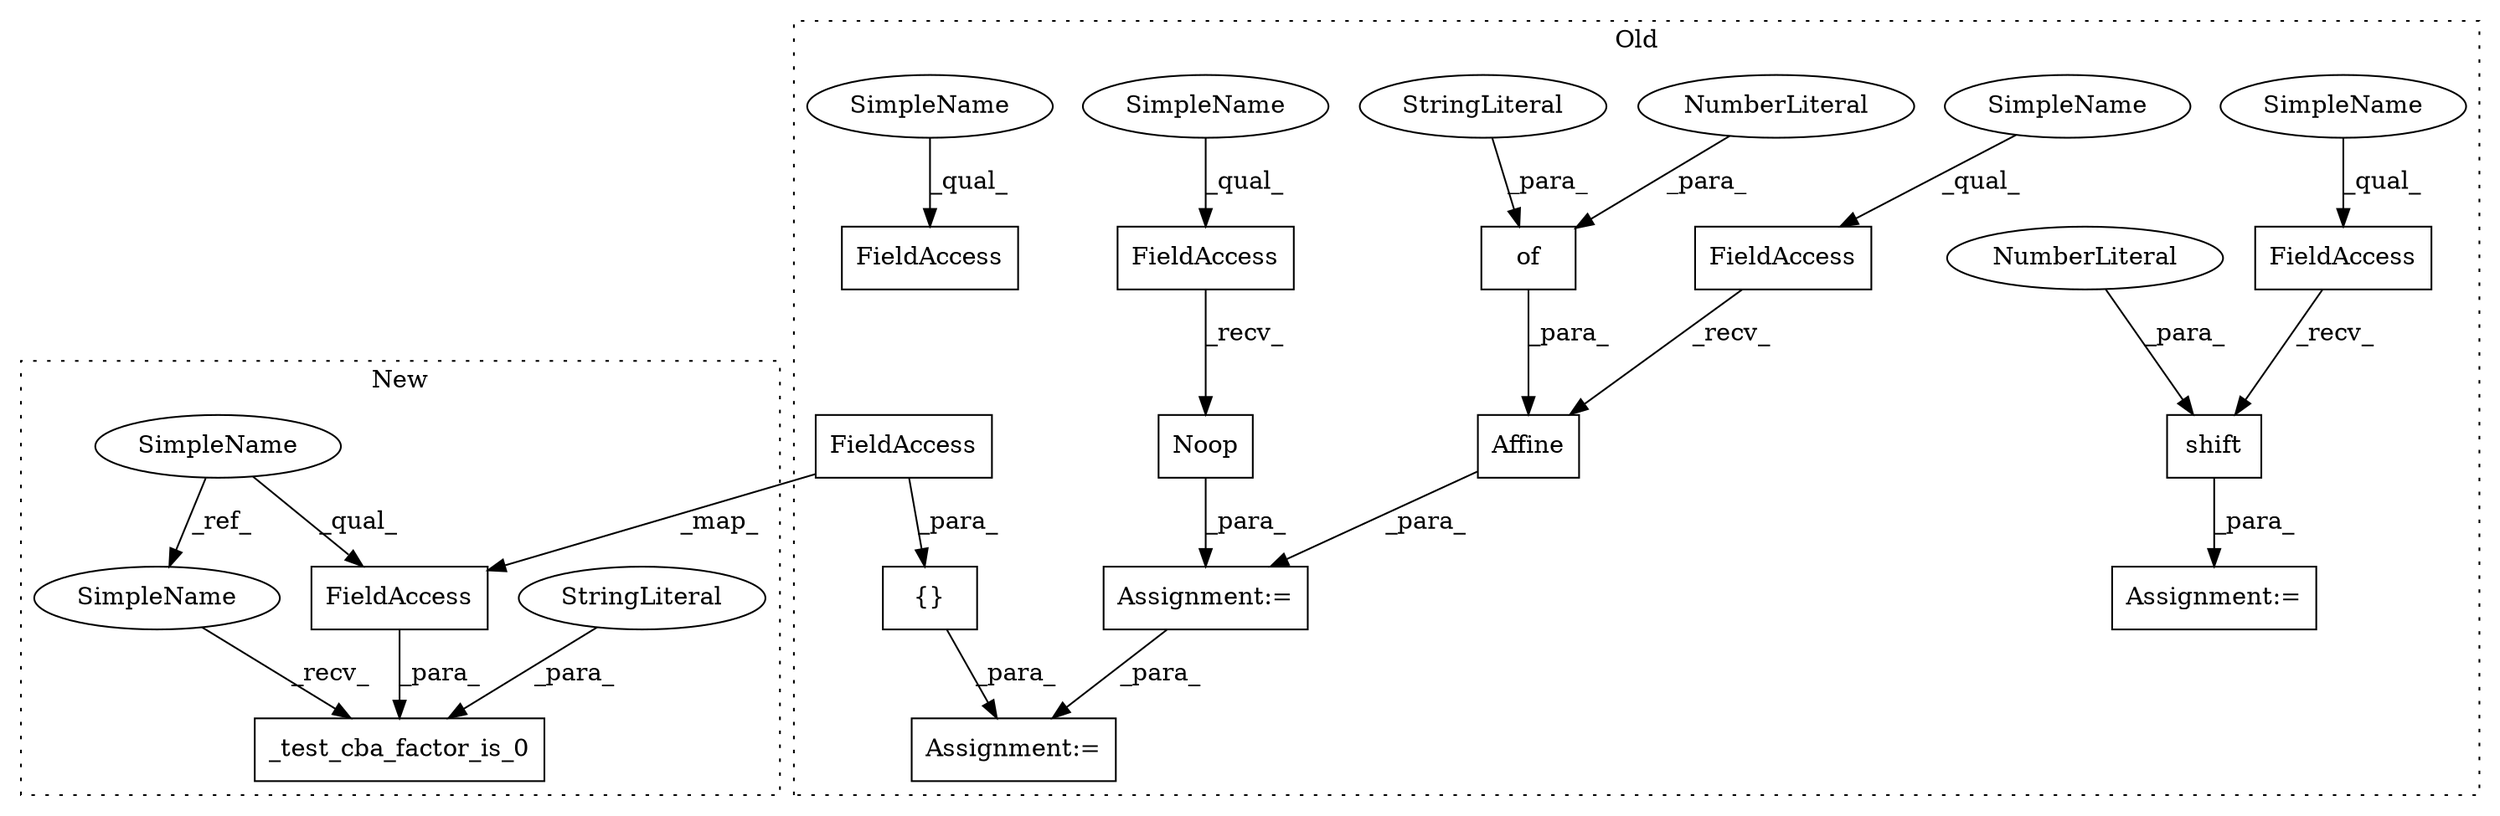 digraph G {
subgraph cluster0 {
1 [label="of" a="32" s="65175,65183" l="3,1" shape="box"];
3 [label="NumberLiteral" a="34" s="65182" l="1" shape="ellipse"];
4 [label="Affine" a="32" s="65164,65184" l="7,1" shape="box"];
5 [label="FieldAccess" a="22" s="65146" l="17" shape="box"];
6 [label="FieldAccess" a="22" s="65121" l="17" shape="box"];
7 [label="FieldAccess" a="22" s="65082" l="17" shape="box"];
8 [label="Noop" a="32" s="65139" l="6" shape="box"];
9 [label="Assignment:=" a="7" s="65200" l="1" shape="box"];
10 [label="{}" a="4" s="65231,65241" l="1,1" shape="box"];
11 [label="Assignment:=" a="7" s="65081" l="1" shape="box"];
12 [label="StringLiteral" a="45" s="65178" l="3" shape="ellipse"];
16 [label="FieldAccess" a="22" s="65232" l="9" shape="box"];
17 [label="FieldAccess" a="22" s="65258" l="9" shape="box"];
18 [label="shift" a="32" s="65268,65275" l="6,1" shape="box"];
19 [label="NumberLiteral" a="34" s="65274" l="1" shape="ellipse"];
20 [label="Assignment:=" a="7" s="65257" l="1" shape="box"];
22 [label="SimpleName" a="42" s="65258" l="4" shape="ellipse"];
23 [label="SimpleName" a="42" s="65121" l="6" shape="ellipse"];
24 [label="SimpleName" a="42" s="65146" l="6" shape="ellipse"];
25 [label="SimpleName" a="42" s="65082" l="6" shape="ellipse"];
label = "Old";
style="dotted";
}
subgraph cluster1 {
2 [label="_test_cba_factor_is_0" a="32" s="61983,62033" l="22,1" shape="box"];
13 [label="StringLiteral" a="45" s="62005" l="18" shape="ellipse"];
14 [label="SimpleName" a="42" s="61967" l="4" shape="ellipse"];
15 [label="FieldAccess" a="22" s="62024" l="9" shape="box"];
21 [label="SimpleName" a="42" s="61978" l="4" shape="ellipse"];
label = "New";
style="dotted";
}
1 -> 4 [label="_para_"];
3 -> 1 [label="_para_"];
4 -> 11 [label="_para_"];
5 -> 4 [label="_recv_"];
6 -> 8 [label="_recv_"];
8 -> 11 [label="_para_"];
10 -> 9 [label="_para_"];
11 -> 9 [label="_para_"];
12 -> 1 [label="_para_"];
13 -> 2 [label="_para_"];
14 -> 21 [label="_ref_"];
14 -> 15 [label="_qual_"];
15 -> 2 [label="_para_"];
16 -> 10 [label="_para_"];
16 -> 15 [label="_map_"];
17 -> 18 [label="_recv_"];
18 -> 20 [label="_para_"];
19 -> 18 [label="_para_"];
21 -> 2 [label="_recv_"];
22 -> 17 [label="_qual_"];
23 -> 6 [label="_qual_"];
24 -> 5 [label="_qual_"];
25 -> 7 [label="_qual_"];
}